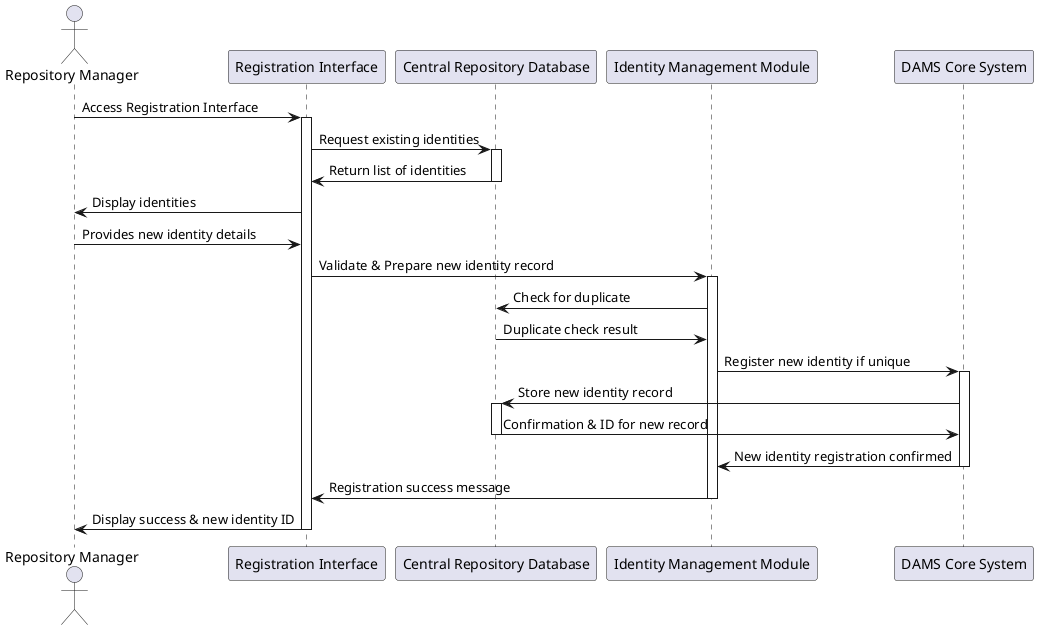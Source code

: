 @startuml
actor "Repository Manager" as RM
participant "Registration Interface" as RI
participant "Central Repository Database" as CRD
participant "Identity Management Module" as IMM
participant "DAMS Core System" as DAMS

RM -> RI : Access Registration Interface
activate RI
RI -> CRD : Request existing identities
activate CRD
CRD -> RI : Return list of identities
deactivate CRD
RI -> RM : Display identities
RM -> RI : Provides new identity details
RI -> IMM : Validate & Prepare new identity record
activate IMM
IMM -> CRD : Check for duplicate
CRD -> IMM : Duplicate check result
deactivate CRD
IMM -> DAMS : Register new identity if unique
activate DAMS
DAMS -> CRD : Store new identity record
activate CRD
CRD -> DAMS : Confirmation & ID for new record
deactivate CRD
DAMS -> IMM : New identity registration confirmed
deactivate DAMS
IMM -> RI : Registration success message
deactivate IMM
RI -> RM : Display success & new identity ID
deactivate RI
@enduml